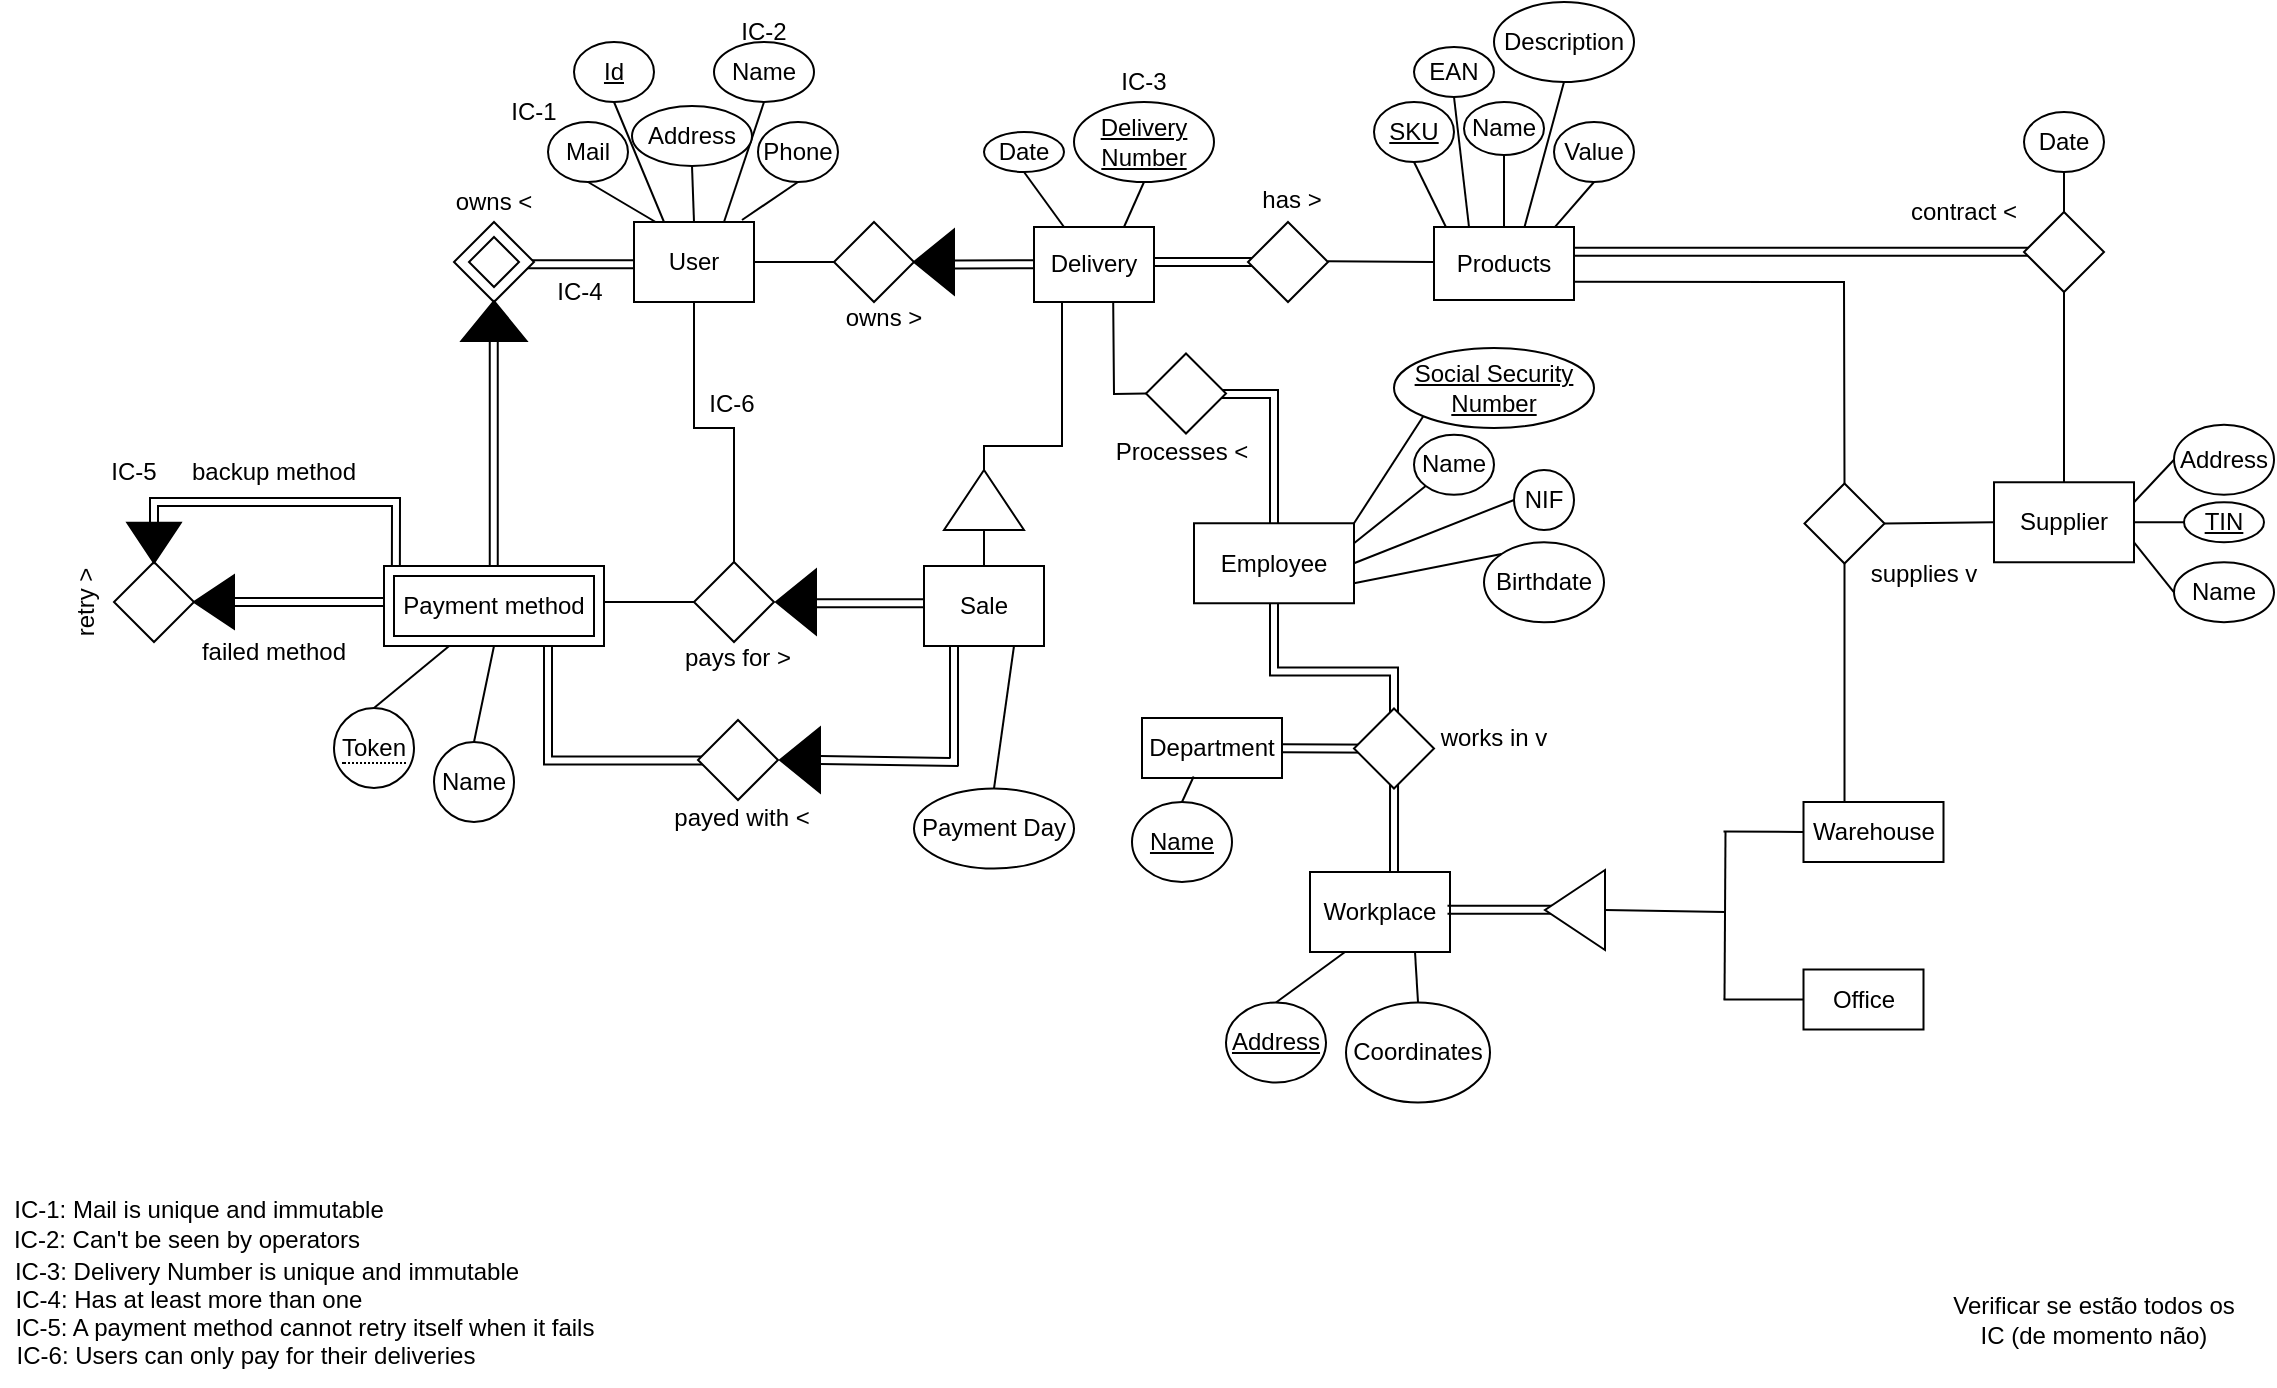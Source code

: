 <mxfile version="21.3.0" type="github">
  <diagram id="R2lEEEUBdFMjLlhIrx00" name="Page-1">
    <mxGraphModel dx="1161" dy="696" grid="1" gridSize="10" guides="1" tooltips="1" connect="1" arrows="1" fold="1" page="1" pageScale="1" pageWidth="1169" pageHeight="827" math="0" shadow="0" extFonts="Permanent Marker^https://fonts.googleapis.com/css?family=Permanent+Marker">
      <root>
        <mxCell id="0" />
        <mxCell id="1" parent="0" />
        <mxCell id="FprBJVWwfwfLv0C0FUNQ-5" value="" style="endArrow=none;html=1;rounded=0;entryX=0.5;entryY=0;entryDx=0;entryDy=0;shape=link;" edge="1" parent="1" target="ZUrId8Ltw5tMt6VpQhxR-141">
          <mxGeometry width="50" height="50" relative="1" as="geometry">
            <mxPoint x="600" y="226" as="sourcePoint" />
            <mxPoint x="660" y="210" as="targetPoint" />
            <Array as="points">
              <mxPoint x="640" y="226" />
            </Array>
          </mxGeometry>
        </mxCell>
        <mxCell id="kogquihkq_1e7OlsO0tz-12" value="" style="endArrow=none;html=1;rounded=0;exitX=1;exitY=0;exitDx=0;exitDy=0;shape=link;" parent="1" edge="1">
          <mxGeometry relative="1" as="geometry">
            <mxPoint x="790" y="154.91" as="sourcePoint" />
            <mxPoint x="1039.75" y="154.89" as="targetPoint" />
          </mxGeometry>
        </mxCell>
        <mxCell id="w_Vurp3yM-LyXLpynN1f-12" value="" style="endArrow=none;html=1;rounded=0;entryX=0.5;entryY=0;entryDx=0;entryDy=0;exitX=0.425;exitY=0.734;exitDx=0;exitDy=0;exitPerimeter=0;shape=link;" parent="1" edge="1">
          <mxGeometry relative="1" as="geometry">
            <mxPoint x="640" y="319.74" as="sourcePoint" />
            <mxPoint x="700" y="388" as="targetPoint" />
            <Array as="points">
              <mxPoint x="640" y="364.75" />
              <mxPoint x="700" y="364.75" />
            </Array>
          </mxGeometry>
        </mxCell>
        <mxCell id="w_Vurp3yM-LyXLpynN1f-20" value="" style="endArrow=none;html=1;rounded=0;entryX=0;entryY=1;entryDx=0;entryDy=0;exitX=1;exitY=0;exitDx=0;exitDy=0;" parent="1" source="ZUrId8Ltw5tMt6VpQhxR-141" target="w_Vurp3yM-LyXLpynN1f-19" edge="1">
          <mxGeometry relative="1" as="geometry">
            <mxPoint x="610" y="400" as="sourcePoint" />
            <mxPoint x="770" y="400" as="targetPoint" />
          </mxGeometry>
        </mxCell>
        <mxCell id="w_Vurp3yM-LyXLpynN1f-14" value="" style="endArrow=none;html=1;rounded=0;entryX=0.5;entryY=0.35;entryDx=0;entryDy=0;exitX=1;exitY=0.5;exitDx=0;exitDy=0;entryPerimeter=0;shape=link;" parent="1" edge="1">
          <mxGeometry relative="1" as="geometry">
            <mxPoint x="644" y="403.13" as="sourcePoint" />
            <mxPoint x="700" y="403.38" as="targetPoint" />
          </mxGeometry>
        </mxCell>
        <mxCell id="w_Vurp3yM-LyXLpynN1f-11" value="" style="endArrow=none;html=1;rounded=0;exitX=0.514;exitY=0.125;exitDx=0;exitDy=0;exitPerimeter=0;entryX=0.5;entryY=1;entryDx=0;entryDy=0;shape=link;" parent="1" edge="1">
          <mxGeometry relative="1" as="geometry">
            <mxPoint x="700" y="470.13" as="sourcePoint" />
            <mxPoint x="700.02" y="416.38" as="targetPoint" />
          </mxGeometry>
        </mxCell>
        <mxCell id="w_Vurp3yM-LyXLpynN1f-8" value="" style="endArrow=none;html=1;rounded=0;entryX=0.5;entryY=1;entryDx=0;entryDy=0;exitX=0.293;exitY=0.725;exitDx=0;exitDy=0;exitPerimeter=0;" parent="1" source="ZUrId8Ltw5tMt6VpQhxR-130" target="w_Vurp3yM-LyXLpynN1f-2" edge="1">
          <mxGeometry relative="1" as="geometry">
            <mxPoint x="-100" y="661.75" as="sourcePoint" />
            <mxPoint x="60" y="661.75" as="targetPoint" />
          </mxGeometry>
        </mxCell>
        <mxCell id="ZUrId8Ltw5tMt6VpQhxR-23" value="" style="endArrow=none;html=1;rounded=0;entryX=0.5;entryY=0;entryDx=0;entryDy=0;" parent="1" target="FprBJVWwfwfLv0C0FUNQ-7" edge="1">
          <mxGeometry relative="1" as="geometry">
            <mxPoint x="230" y="350" as="sourcePoint" />
            <mxPoint x="197.142" y="400.858" as="targetPoint" />
          </mxGeometry>
        </mxCell>
        <mxCell id="ZUrId8Ltw5tMt6VpQhxR-85" value="" style="endArrow=none;html=1;rounded=0;shape=link;" parent="1" edge="1" source="FprBJVWwfwfLv0C0FUNQ-1">
          <mxGeometry relative="1" as="geometry">
            <mxPoint x="100" y="330" as="sourcePoint" />
            <mxPoint x="210" y="330" as="targetPoint" />
          </mxGeometry>
        </mxCell>
        <mxCell id="ZUrId8Ltw5tMt6VpQhxR-152" value="" style="endArrow=none;html=1;rounded=0;entryX=0.5;entryY=1;entryDx=0;entryDy=0;" parent="1" target="ZUrId8Ltw5tMt6VpQhxR-1" edge="1">
          <mxGeometry relative="1" as="geometry">
            <mxPoint x="370" y="311" as="sourcePoint" />
            <mxPoint x="350" y="183" as="targetPoint" />
            <Array as="points">
              <mxPoint x="370" y="243" />
              <mxPoint x="350" y="243" />
            </Array>
          </mxGeometry>
        </mxCell>
        <mxCell id="ZUrId8Ltw5tMt6VpQhxR-49" value="" style="endArrow=none;html=1;rounded=0;entryX=1;entryY=0.5;entryDx=0;entryDy=0;" parent="1" target="ZUrId8Ltw5tMt6VpQhxR-50" edge="1">
          <mxGeometry relative="1" as="geometry">
            <mxPoint x="534" y="170" as="sourcePoint" />
            <mxPoint x="500" y="252" as="targetPoint" />
            <Array as="points">
              <mxPoint x="534" y="252" />
              <mxPoint x="495" y="252" />
            </Array>
          </mxGeometry>
        </mxCell>
        <mxCell id="ZUrId8Ltw5tMt6VpQhxR-26" value="" style="endArrow=none;html=1;rounded=0;exitX=1;exitY=1;exitDx=0;exitDy=0;entryX=0;entryY=0.75;entryDx=0;entryDy=0;shape=link;" parent="1" edge="1">
          <mxGeometry relative="1" as="geometry">
            <mxPoint x="260" y="161.13" as="sourcePoint" />
            <mxPoint x="320" y="161.13" as="targetPoint" />
          </mxGeometry>
        </mxCell>
        <mxCell id="ZUrId8Ltw5tMt6VpQhxR-70" value="" style="endArrow=none;html=1;rounded=0;entryX=0;entryY=0.25;entryDx=0;entryDy=0;exitX=0;exitY=0.75;exitDx=0;exitDy=0;shape=link;" parent="1" edge="1">
          <mxGeometry relative="1" as="geometry">
            <mxPoint x="411" y="330.63" as="sourcePoint" />
            <mxPoint x="481" y="330.63" as="targetPoint" />
          </mxGeometry>
        </mxCell>
        <mxCell id="ZUrId8Ltw5tMt6VpQhxR-73" value="" style="endArrow=none;html=1;rounded=0;" parent="1" edge="1">
          <mxGeometry relative="1" as="geometry">
            <mxPoint x="284" y="330" as="sourcePoint" />
            <mxPoint x="352" y="330" as="targetPoint" />
          </mxGeometry>
        </mxCell>
        <mxCell id="ZUrId8Ltw5tMt6VpQhxR-1" value="User" style="whiteSpace=wrap;html=1;align=center;" parent="1" vertex="1">
          <mxGeometry x="320" y="140" width="60" height="40" as="geometry" />
        </mxCell>
        <mxCell id="ZUrId8Ltw5tMt6VpQhxR-3" value="Id" style="ellipse;whiteSpace=wrap;html=1;align=center;fontStyle=4;" parent="1" vertex="1">
          <mxGeometry x="290" y="50" width="40" height="30" as="geometry" />
        </mxCell>
        <mxCell id="ZUrId8Ltw5tMt6VpQhxR-5" value="Phone" style="ellipse;whiteSpace=wrap;html=1;align=center;" parent="1" vertex="1">
          <mxGeometry x="382" y="90" width="40" height="30" as="geometry" />
        </mxCell>
        <mxCell id="ZUrId8Ltw5tMt6VpQhxR-6" value="Name" style="ellipse;whiteSpace=wrap;html=1;align=center;" parent="1" vertex="1">
          <mxGeometry x="360" y="50" width="50" height="30" as="geometry" />
        </mxCell>
        <mxCell id="ZUrId8Ltw5tMt6VpQhxR-13" value="" style="endArrow=none;html=1;rounded=0;exitX=0.5;exitY=1;exitDx=0;exitDy=0;entryX=0.18;entryY=0;entryDx=0;entryDy=0;entryPerimeter=0;" parent="1" source="ZUrId8Ltw5tMt6VpQhxR-15" target="ZUrId8Ltw5tMt6VpQhxR-1" edge="1">
          <mxGeometry relative="1" as="geometry">
            <mxPoint x="280" y="90" as="sourcePoint" />
            <mxPoint x="710" y="310" as="targetPoint" />
          </mxGeometry>
        </mxCell>
        <mxCell id="ZUrId8Ltw5tMt6VpQhxR-14" value="" style="endArrow=none;html=1;rounded=0;exitX=0.5;exitY=1;exitDx=0;exitDy=0;entryX=0.25;entryY=0;entryDx=0;entryDy=0;" parent="1" source="ZUrId8Ltw5tMt6VpQhxR-3" target="ZUrId8Ltw5tMt6VpQhxR-1" edge="1">
          <mxGeometry relative="1" as="geometry">
            <mxPoint x="550" y="310" as="sourcePoint" />
            <mxPoint x="710" y="310" as="targetPoint" />
          </mxGeometry>
        </mxCell>
        <mxCell id="ZUrId8Ltw5tMt6VpQhxR-15" value="Mail" style="ellipse;whiteSpace=wrap;html=1;align=center;fontStyle=0;" parent="1" vertex="1">
          <mxGeometry x="277" y="90" width="40" height="30" as="geometry" />
        </mxCell>
        <mxCell id="ZUrId8Ltw5tMt6VpQhxR-16" value="" style="endArrow=none;html=1;rounded=0;exitX=0.5;exitY=1;exitDx=0;exitDy=0;entryX=0.75;entryY=0;entryDx=0;entryDy=0;" parent="1" source="ZUrId8Ltw5tMt6VpQhxR-6" target="ZUrId8Ltw5tMt6VpQhxR-1" edge="1">
          <mxGeometry relative="1" as="geometry">
            <mxPoint x="550" y="310" as="sourcePoint" />
            <mxPoint x="710" y="310" as="targetPoint" />
          </mxGeometry>
        </mxCell>
        <mxCell id="ZUrId8Ltw5tMt6VpQhxR-2" value="Address" style="ellipse;whiteSpace=wrap;html=1;align=center;" parent="1" vertex="1">
          <mxGeometry x="319" y="82" width="60" height="30" as="geometry" />
        </mxCell>
        <mxCell id="ZUrId8Ltw5tMt6VpQhxR-17" value="" style="endArrow=none;html=1;rounded=0;exitX=0.5;exitY=0;exitDx=0;exitDy=0;entryX=0.5;entryY=1;entryDx=0;entryDy=0;" parent="1" source="ZUrId8Ltw5tMt6VpQhxR-1" target="ZUrId8Ltw5tMt6VpQhxR-2" edge="1">
          <mxGeometry relative="1" as="geometry">
            <mxPoint x="550" y="310" as="sourcePoint" />
            <mxPoint x="710" y="310" as="targetPoint" />
          </mxGeometry>
        </mxCell>
        <mxCell id="ZUrId8Ltw5tMt6VpQhxR-18" value="" style="endArrow=none;html=1;rounded=0;exitX=0.5;exitY=1;exitDx=0;exitDy=0;entryX=0.9;entryY=-0.025;entryDx=0;entryDy=0;entryPerimeter=0;" parent="1" source="ZUrId8Ltw5tMt6VpQhxR-5" target="ZUrId8Ltw5tMt6VpQhxR-1" edge="1">
          <mxGeometry relative="1" as="geometry">
            <mxPoint x="550" y="310" as="sourcePoint" />
            <mxPoint x="710" y="310" as="targetPoint" />
          </mxGeometry>
        </mxCell>
        <mxCell id="ZUrId8Ltw5tMt6VpQhxR-20" value="Name" style="ellipse;whiteSpace=wrap;html=1;align=center;" parent="1" vertex="1">
          <mxGeometry x="220" y="400" width="40" height="40" as="geometry" />
        </mxCell>
        <mxCell id="ZUrId8Ltw5tMt6VpQhxR-22" value="" style="endArrow=none;html=1;rounded=0;exitX=0.5;exitY=0;exitDx=0;exitDy=0;entryX=0.5;entryY=1;entryDx=0;entryDy=0;" parent="1" source="ZUrId8Ltw5tMt6VpQhxR-20" edge="1">
          <mxGeometry relative="1" as="geometry">
            <mxPoint x="350" y="334.5" as="sourcePoint" />
            <mxPoint x="250" y="352" as="targetPoint" />
          </mxGeometry>
        </mxCell>
        <mxCell id="ZUrId8Ltw5tMt6VpQhxR-24" value="" style="shape=rhombus;perimeter=rhombusPerimeter;whiteSpace=wrap;html=1;align=center;" parent="1" vertex="1">
          <mxGeometry x="230" y="140" width="40" height="40" as="geometry" />
        </mxCell>
        <mxCell id="ZUrId8Ltw5tMt6VpQhxR-29" value="" style="triangle;whiteSpace=wrap;html=1;fillColor=#000000;rotation=-90;" parent="1" vertex="1">
          <mxGeometry x="240" y="173.25" width="20" height="32.5" as="geometry" />
        </mxCell>
        <mxCell id="ZUrId8Ltw5tMt6VpQhxR-30" value="" style="endArrow=none;html=1;rounded=0;shape=link;" parent="1" edge="1">
          <mxGeometry relative="1" as="geometry">
            <mxPoint x="249.88" y="312" as="sourcePoint" />
            <mxPoint x="249.88" y="200" as="targetPoint" />
          </mxGeometry>
        </mxCell>
        <mxCell id="ZUrId8Ltw5tMt6VpQhxR-33" value="" style="endArrow=none;html=1;rounded=0;exitX=1;exitY=0.5;exitDx=0;exitDy=0;entryX=0;entryY=0.5;entryDx=0;entryDy=0;" parent="1" source="ZUrId8Ltw5tMt6VpQhxR-1" target="ZUrId8Ltw5tMt6VpQhxR-34" edge="1">
          <mxGeometry relative="1" as="geometry">
            <mxPoint x="420" y="162" as="sourcePoint" />
            <mxPoint x="480" y="160" as="targetPoint" />
          </mxGeometry>
        </mxCell>
        <mxCell id="ZUrId8Ltw5tMt6VpQhxR-34" value="" style="shape=rhombus;perimeter=rhombusPerimeter;whiteSpace=wrap;html=1;align=center;" parent="1" vertex="1">
          <mxGeometry x="420" y="140" width="40" height="40" as="geometry" />
        </mxCell>
        <mxCell id="ZUrId8Ltw5tMt6VpQhxR-37" value="Delivery" style="whiteSpace=wrap;html=1;align=center;" parent="1" vertex="1">
          <mxGeometry x="520" y="142.5" width="60" height="37.5" as="geometry" />
        </mxCell>
        <mxCell id="ZUrId8Ltw5tMt6VpQhxR-41" value="f" style="triangle;whiteSpace=wrap;html=1;fillColor=#000000;rotation=-180;" parent="1" vertex="1">
          <mxGeometry x="460" y="143.75" width="20" height="32.5" as="geometry" />
        </mxCell>
        <mxCell id="ZUrId8Ltw5tMt6VpQhxR-42" value="" style="endArrow=none;html=1;rounded=0;entryX=0;entryY=0.25;entryDx=0;entryDy=0;shape=link;" parent="1" edge="1">
          <mxGeometry relative="1" as="geometry">
            <mxPoint x="520" y="161.15" as="sourcePoint" />
            <mxPoint x="480" y="161.275" as="targetPoint" />
          </mxGeometry>
        </mxCell>
        <mxCell id="ZUrId8Ltw5tMt6VpQhxR-44" value="Date" style="ellipse;whiteSpace=wrap;html=1;align=center;" parent="1" vertex="1">
          <mxGeometry x="495" y="95" width="40" height="20" as="geometry" />
        </mxCell>
        <mxCell id="ZUrId8Ltw5tMt6VpQhxR-45" value="Delivery Number" style="ellipse;whiteSpace=wrap;html=1;align=center;fontStyle=4;" parent="1" vertex="1">
          <mxGeometry x="540" y="80" width="70" height="40" as="geometry" />
        </mxCell>
        <mxCell id="ZUrId8Ltw5tMt6VpQhxR-46" value="" style="endArrow=none;html=1;rounded=0;exitX=0.5;exitY=1;exitDx=0;exitDy=0;entryX=0.25;entryY=0;entryDx=0;entryDy=0;" parent="1" source="ZUrId8Ltw5tMt6VpQhxR-44" target="ZUrId8Ltw5tMt6VpQhxR-37" edge="1">
          <mxGeometry relative="1" as="geometry">
            <mxPoint x="430" y="250" as="sourcePoint" />
            <mxPoint x="590" y="250" as="targetPoint" />
          </mxGeometry>
        </mxCell>
        <mxCell id="ZUrId8Ltw5tMt6VpQhxR-48" value="" style="endArrow=none;html=1;rounded=0;exitX=0.5;exitY=1;exitDx=0;exitDy=0;entryX=0.75;entryY=0;entryDx=0;entryDy=0;" parent="1" source="ZUrId8Ltw5tMt6VpQhxR-45" target="ZUrId8Ltw5tMt6VpQhxR-37" edge="1">
          <mxGeometry relative="1" as="geometry">
            <mxPoint x="430" y="250" as="sourcePoint" />
            <mxPoint x="590" y="250" as="targetPoint" />
          </mxGeometry>
        </mxCell>
        <mxCell id="ZUrId8Ltw5tMt6VpQhxR-50" value="" style="triangle;whiteSpace=wrap;html=1;rotation=-90;" parent="1" vertex="1">
          <mxGeometry x="480" y="259" width="30" height="40" as="geometry" />
        </mxCell>
        <mxCell id="ZUrId8Ltw5tMt6VpQhxR-54" value="Sale" style="whiteSpace=wrap;html=1;align=center;" parent="1" vertex="1">
          <mxGeometry x="465" y="312" width="60" height="40" as="geometry" />
        </mxCell>
        <mxCell id="ZUrId8Ltw5tMt6VpQhxR-59" value="" style="endArrow=none;html=1;rounded=0;entryX=0;entryY=0.5;entryDx=0;entryDy=0;exitX=0.5;exitY=0;exitDx=0;exitDy=0;" parent="1" source="ZUrId8Ltw5tMt6VpQhxR-54" target="ZUrId8Ltw5tMt6VpQhxR-50" edge="1">
          <mxGeometry relative="1" as="geometry">
            <mxPoint x="440" y="292" as="sourcePoint" />
            <mxPoint x="600" y="292" as="targetPoint" />
          </mxGeometry>
        </mxCell>
        <mxCell id="ZUrId8Ltw5tMt6VpQhxR-60" value="Payment Day" style="ellipse;whiteSpace=wrap;html=1;align=center;" parent="1" vertex="1">
          <mxGeometry x="460" y="423.25" width="80" height="40" as="geometry" />
        </mxCell>
        <mxCell id="ZUrId8Ltw5tMt6VpQhxR-62" value="" style="endArrow=none;html=1;rounded=0;entryX=0.5;entryY=0;entryDx=0;entryDy=0;exitX=0.75;exitY=1;exitDx=0;exitDy=0;" parent="1" source="ZUrId8Ltw5tMt6VpQhxR-54" target="ZUrId8Ltw5tMt6VpQhxR-60" edge="1">
          <mxGeometry relative="1" as="geometry">
            <mxPoint x="440" y="292" as="sourcePoint" />
            <mxPoint x="600" y="292" as="targetPoint" />
          </mxGeometry>
        </mxCell>
        <mxCell id="ZUrId8Ltw5tMt6VpQhxR-64" value="IC-1" style="text;html=1;strokeColor=none;fillColor=none;align=center;verticalAlign=middle;whiteSpace=wrap;rounded=0;" parent="1" vertex="1">
          <mxGeometry x="240" y="70" width="60" height="30" as="geometry" />
        </mxCell>
        <mxCell id="ZUrId8Ltw5tMt6VpQhxR-65" value="IC-2" style="text;html=1;strokeColor=none;fillColor=none;align=center;verticalAlign=middle;whiteSpace=wrap;rounded=0;" parent="1" vertex="1">
          <mxGeometry x="355" y="30" width="60" height="30" as="geometry" />
        </mxCell>
        <mxCell id="ZUrId8Ltw5tMt6VpQhxR-67" value="" style="shape=rhombus;perimeter=rhombusPerimeter;whiteSpace=wrap;html=1;align=center;" parent="1" vertex="1">
          <mxGeometry x="350" y="310" width="40" height="40" as="geometry" />
        </mxCell>
        <mxCell id="ZUrId8Ltw5tMt6VpQhxR-69" value="f" style="triangle;whiteSpace=wrap;html=1;fillColor=#000000;rotation=-180;" parent="1" vertex="1">
          <mxGeometry x="391" y="313.75" width="20" height="32.5" as="geometry" />
        </mxCell>
        <mxCell id="ZUrId8Ltw5tMt6VpQhxR-76" value="" style="shape=rhombus;perimeter=rhombusPerimeter;whiteSpace=wrap;html=1;align=center;" parent="1" vertex="1">
          <mxGeometry x="60" y="310" width="40" height="40" as="geometry" />
        </mxCell>
        <mxCell id="ZUrId8Ltw5tMt6VpQhxR-77" value="" style="endArrow=none;html=1;rounded=0;shape=link;entryX=0.054;entryY=0.002;entryDx=0;entryDy=0;entryPerimeter=0;" parent="1" target="FprBJVWwfwfLv0C0FUNQ-4" edge="1">
          <mxGeometry relative="1" as="geometry">
            <mxPoint x="80" y="300" as="sourcePoint" />
            <mxPoint x="201" y="303" as="targetPoint" />
            <Array as="points">
              <mxPoint x="80" y="280" />
              <mxPoint x="201" y="280" />
            </Array>
          </mxGeometry>
        </mxCell>
        <mxCell id="ZUrId8Ltw5tMt6VpQhxR-86" value="IC-3" style="text;html=1;strokeColor=none;fillColor=none;align=center;verticalAlign=middle;whiteSpace=wrap;rounded=0;" parent="1" vertex="1">
          <mxGeometry x="545" y="55" width="60" height="30" as="geometry" />
        </mxCell>
        <mxCell id="ZUrId8Ltw5tMt6VpQhxR-87" value="owns &amp;gt;" style="text;html=1;strokeColor=none;fillColor=none;align=center;verticalAlign=middle;whiteSpace=wrap;rounded=0;" parent="1" vertex="1">
          <mxGeometry x="415" y="173" width="60" height="30" as="geometry" />
        </mxCell>
        <mxCell id="ZUrId8Ltw5tMt6VpQhxR-88" value="owns &amp;lt;" style="text;html=1;strokeColor=none;fillColor=none;align=center;verticalAlign=middle;whiteSpace=wrap;rounded=0;" parent="1" vertex="1">
          <mxGeometry x="220" y="115" width="60" height="30" as="geometry" />
        </mxCell>
        <mxCell id="ZUrId8Ltw5tMt6VpQhxR-89" value="pays for &amp;gt;" style="text;html=1;strokeColor=none;fillColor=none;align=center;verticalAlign=middle;whiteSpace=wrap;rounded=0;" parent="1" vertex="1">
          <mxGeometry x="332" y="343.25" width="80" height="30" as="geometry" />
        </mxCell>
        <mxCell id="ZUrId8Ltw5tMt6VpQhxR-90" value="IC-4" style="text;html=1;strokeColor=none;fillColor=none;align=center;verticalAlign=middle;whiteSpace=wrap;rounded=0;" parent="1" vertex="1">
          <mxGeometry x="262.5" y="160" width="60" height="30" as="geometry" />
        </mxCell>
        <mxCell id="ZUrId8Ltw5tMt6VpQhxR-92" value="" style="endArrow=none;html=1;rounded=0;shape=link;" parent="1" edge="1">
          <mxGeometry relative="1" as="geometry">
            <mxPoint x="580" y="160" as="sourcePoint" />
            <mxPoint x="630" y="160" as="targetPoint" />
          </mxGeometry>
        </mxCell>
        <mxCell id="ZUrId8Ltw5tMt6VpQhxR-93" value="" style="shape=rhombus;perimeter=rhombusPerimeter;whiteSpace=wrap;html=1;align=center;" parent="1" vertex="1">
          <mxGeometry x="627" y="140" width="40" height="40" as="geometry" />
        </mxCell>
        <mxCell id="ZUrId8Ltw5tMt6VpQhxR-94" value="" style="endArrow=none;html=1;rounded=0;" parent="1" edge="1">
          <mxGeometry relative="1" as="geometry">
            <mxPoint x="667" y="159.6" as="sourcePoint" />
            <mxPoint x="720" y="160" as="targetPoint" />
          </mxGeometry>
        </mxCell>
        <mxCell id="ZUrId8Ltw5tMt6VpQhxR-95" value="has &amp;gt;" style="text;html=1;strokeColor=none;fillColor=none;align=center;verticalAlign=middle;whiteSpace=wrap;rounded=0;" parent="1" vertex="1">
          <mxGeometry x="619" y="113.5" width="60" height="30" as="geometry" />
        </mxCell>
        <mxCell id="ZUrId8Ltw5tMt6VpQhxR-96" value="Products" style="whiteSpace=wrap;html=1;align=center;" parent="1" vertex="1">
          <mxGeometry x="720" y="142.5" width="70" height="36.5" as="geometry" />
        </mxCell>
        <mxCell id="ZUrId8Ltw5tMt6VpQhxR-97" value="SKU" style="ellipse;whiteSpace=wrap;html=1;align=center;fontStyle=4;" parent="1" vertex="1">
          <mxGeometry x="690" y="80" width="40" height="30" as="geometry" />
        </mxCell>
        <mxCell id="ZUrId8Ltw5tMt6VpQhxR-98" value="EAN" style="ellipse;whiteSpace=wrap;html=1;align=center;" parent="1" vertex="1">
          <mxGeometry x="710" y="52.5" width="40" height="25" as="geometry" />
        </mxCell>
        <mxCell id="ZUrId8Ltw5tMt6VpQhxR-99" value="Description" style="ellipse;whiteSpace=wrap;html=1;align=center;" parent="1" vertex="1">
          <mxGeometry x="750" y="30" width="70" height="40" as="geometry" />
        </mxCell>
        <mxCell id="ZUrId8Ltw5tMt6VpQhxR-101" value="Name" style="ellipse;whiteSpace=wrap;html=1;align=center;" parent="1" vertex="1">
          <mxGeometry x="735" y="80" width="40" height="26.5" as="geometry" />
        </mxCell>
        <mxCell id="ZUrId8Ltw5tMt6VpQhxR-102" value="" style="endArrow=none;html=1;rounded=0;entryX=0.5;entryY=1;entryDx=0;entryDy=0;exitX=0.086;exitY=0.003;exitDx=0;exitDy=0;exitPerimeter=0;" parent="1" source="ZUrId8Ltw5tMt6VpQhxR-96" target="ZUrId8Ltw5tMt6VpQhxR-97" edge="1">
          <mxGeometry relative="1" as="geometry">
            <mxPoint x="440" y="210" as="sourcePoint" />
            <mxPoint x="600" y="210" as="targetPoint" />
          </mxGeometry>
        </mxCell>
        <mxCell id="ZUrId8Ltw5tMt6VpQhxR-103" value="" style="endArrow=none;html=1;rounded=0;entryX=0.5;entryY=1;entryDx=0;entryDy=0;exitX=0.25;exitY=0;exitDx=0;exitDy=0;" parent="1" source="ZUrId8Ltw5tMt6VpQhxR-96" target="ZUrId8Ltw5tMt6VpQhxR-98" edge="1">
          <mxGeometry relative="1" as="geometry">
            <mxPoint x="440" y="210" as="sourcePoint" />
            <mxPoint x="600" y="210" as="targetPoint" />
          </mxGeometry>
        </mxCell>
        <mxCell id="ZUrId8Ltw5tMt6VpQhxR-104" value="" style="endArrow=none;html=1;rounded=0;entryX=0.5;entryY=1;entryDx=0;entryDy=0;exitX=0.5;exitY=0;exitDx=0;exitDy=0;" parent="1" source="ZUrId8Ltw5tMt6VpQhxR-96" target="ZUrId8Ltw5tMt6VpQhxR-101" edge="1">
          <mxGeometry relative="1" as="geometry">
            <mxPoint x="755" y="140" as="sourcePoint" />
            <mxPoint x="600" y="210" as="targetPoint" />
          </mxGeometry>
        </mxCell>
        <mxCell id="ZUrId8Ltw5tMt6VpQhxR-106" value="" style="endArrow=none;html=1;rounded=0;entryX=0.5;entryY=1;entryDx=0;entryDy=0;exitX=0.646;exitY=0.003;exitDx=0;exitDy=0;exitPerimeter=0;" parent="1" source="ZUrId8Ltw5tMt6VpQhxR-96" target="ZUrId8Ltw5tMt6VpQhxR-99" edge="1">
          <mxGeometry relative="1" as="geometry">
            <mxPoint x="440" y="210" as="sourcePoint" />
            <mxPoint x="600" y="210" as="targetPoint" />
          </mxGeometry>
        </mxCell>
        <mxCell id="ZUrId8Ltw5tMt6VpQhxR-100" value="Value" style="ellipse;whiteSpace=wrap;html=1;align=center;" parent="1" vertex="1">
          <mxGeometry x="780" y="90" width="40" height="30" as="geometry" />
        </mxCell>
        <mxCell id="ZUrId8Ltw5tMt6VpQhxR-107" value="" style="endArrow=none;html=1;rounded=0;entryX=0.5;entryY=1;entryDx=0;entryDy=0;exitX=0.863;exitY=0.003;exitDx=0;exitDy=0;exitPerimeter=0;" parent="1" source="ZUrId8Ltw5tMt6VpQhxR-96" target="ZUrId8Ltw5tMt6VpQhxR-100" edge="1">
          <mxGeometry relative="1" as="geometry">
            <mxPoint x="440" y="210" as="sourcePoint" />
            <mxPoint x="600" y="210" as="targetPoint" />
          </mxGeometry>
        </mxCell>
        <mxCell id="ZUrId8Ltw5tMt6VpQhxR-108" value="Supplier" style="whiteSpace=wrap;html=1;align=center;" parent="1" vertex="1">
          <mxGeometry x="1000" y="270.13" width="70" height="40" as="geometry" />
        </mxCell>
        <mxCell id="ZUrId8Ltw5tMt6VpQhxR-109" value="Name" style="ellipse;whiteSpace=wrap;html=1;align=center;" parent="1" vertex="1">
          <mxGeometry x="1090" y="310.13" width="50" height="30" as="geometry" />
        </mxCell>
        <mxCell id="ZUrId8Ltw5tMt6VpQhxR-110" value="Address" style="ellipse;whiteSpace=wrap;html=1;align=center;" parent="1" vertex="1">
          <mxGeometry x="1090" y="241.38" width="50" height="35" as="geometry" />
        </mxCell>
        <mxCell id="ZUrId8Ltw5tMt6VpQhxR-112" value="TIN" style="ellipse;whiteSpace=wrap;html=1;align=center;fontStyle=4;" parent="1" vertex="1">
          <mxGeometry x="1095" y="280.13" width="40" height="20" as="geometry" />
        </mxCell>
        <mxCell id="ZUrId8Ltw5tMt6VpQhxR-113" value="" style="endArrow=none;html=1;rounded=0;entryX=0;entryY=0.5;entryDx=0;entryDy=0;exitX=1;exitY=0.25;exitDx=0;exitDy=0;" parent="1" source="ZUrId8Ltw5tMt6VpQhxR-108" target="ZUrId8Ltw5tMt6VpQhxR-110" edge="1">
          <mxGeometry relative="1" as="geometry">
            <mxPoint x="580" y="361.38" as="sourcePoint" />
            <mxPoint x="740" y="361.38" as="targetPoint" />
          </mxGeometry>
        </mxCell>
        <mxCell id="ZUrId8Ltw5tMt6VpQhxR-114" value="" style="endArrow=none;html=1;rounded=0;entryX=1;entryY=0.5;entryDx=0;entryDy=0;exitX=0;exitY=0.5;exitDx=0;exitDy=0;" parent="1" source="ZUrId8Ltw5tMt6VpQhxR-112" target="ZUrId8Ltw5tMt6VpQhxR-108" edge="1">
          <mxGeometry relative="1" as="geometry">
            <mxPoint x="580" y="361.38" as="sourcePoint" />
            <mxPoint x="740" y="361.38" as="targetPoint" />
          </mxGeometry>
        </mxCell>
        <mxCell id="ZUrId8Ltw5tMt6VpQhxR-115" value="" style="endArrow=none;html=1;rounded=0;entryX=1;entryY=0.75;entryDx=0;entryDy=0;exitX=0;exitY=0.5;exitDx=0;exitDy=0;" parent="1" source="ZUrId8Ltw5tMt6VpQhxR-109" target="ZUrId8Ltw5tMt6VpQhxR-108" edge="1">
          <mxGeometry relative="1" as="geometry">
            <mxPoint x="580" y="361.38" as="sourcePoint" />
            <mxPoint x="740" y="361.38" as="targetPoint" />
          </mxGeometry>
        </mxCell>
        <mxCell id="ZUrId8Ltw5tMt6VpQhxR-116" value="Workplace" style="whiteSpace=wrap;html=1;align=center;" parent="1" vertex="1">
          <mxGeometry x="658" y="465" width="70" height="40" as="geometry" />
        </mxCell>
        <mxCell id="ZUrId8Ltw5tMt6VpQhxR-117" value="" style="endArrow=none;html=1;rounded=0;exitX=0.5;exitY=1;exitDx=0;exitDy=0;shape=link;" parent="1" edge="1">
          <mxGeometry relative="1" as="geometry">
            <mxPoint x="726.75" y="483.9" as="sourcePoint" />
            <mxPoint x="783.25" y="483.9" as="targetPoint" />
          </mxGeometry>
        </mxCell>
        <mxCell id="ZUrId8Ltw5tMt6VpQhxR-118" value="" style="triangle;whiteSpace=wrap;html=1;rotation=-180;" parent="1" vertex="1">
          <mxGeometry x="775.5" y="464" width="30" height="40" as="geometry" />
        </mxCell>
        <mxCell id="ZUrId8Ltw5tMt6VpQhxR-122" value="" style="endArrow=none;html=1;rounded=0;entryX=0;entryY=0.5;entryDx=0;entryDy=0;" parent="1" edge="1">
          <mxGeometry relative="1" as="geometry">
            <mxPoint x="865.5" y="485" as="sourcePoint" />
            <mxPoint x="805.5" y="484" as="targetPoint" />
          </mxGeometry>
        </mxCell>
        <mxCell id="ZUrId8Ltw5tMt6VpQhxR-123" value="" style="endArrow=none;html=1;rounded=0;" parent="1" edge="1">
          <mxGeometry relative="1" as="geometry">
            <mxPoint x="865.75" y="444.75" as="sourcePoint" />
            <mxPoint x="865.25" y="528.75" as="targetPoint" />
          </mxGeometry>
        </mxCell>
        <mxCell id="ZUrId8Ltw5tMt6VpQhxR-126" value="" style="endArrow=none;html=1;rounded=0;" parent="1" edge="1">
          <mxGeometry relative="1" as="geometry">
            <mxPoint x="904.75" y="528.75" as="sourcePoint" />
            <mxPoint x="864.75" y="528.75" as="targetPoint" />
          </mxGeometry>
        </mxCell>
        <mxCell id="ZUrId8Ltw5tMt6VpQhxR-128" value="" style="endArrow=none;html=1;rounded=0;exitX=0;exitY=0.5;exitDx=0;exitDy=0;" parent="1" source="ZUrId8Ltw5tMt6VpQhxR-130" edge="1">
          <mxGeometry relative="1" as="geometry">
            <mxPoint x="764.75" y="594.75" as="sourcePoint" />
            <mxPoint x="864.75" y="444.75" as="targetPoint" />
          </mxGeometry>
        </mxCell>
        <mxCell id="ZUrId8Ltw5tMt6VpQhxR-129" value="Office" style="whiteSpace=wrap;html=1;align=center;" parent="1" vertex="1">
          <mxGeometry x="904.75" y="513.75" width="60" height="30" as="geometry" />
        </mxCell>
        <mxCell id="ZUrId8Ltw5tMt6VpQhxR-130" value="Warehouse" style="whiteSpace=wrap;html=1;align=center;" parent="1" vertex="1">
          <mxGeometry x="904.75" y="430" width="70" height="30" as="geometry" />
        </mxCell>
        <mxCell id="ZUrId8Ltw5tMt6VpQhxR-132" value="retry &amp;gt;" style="text;html=1;strokeColor=none;fillColor=none;align=center;verticalAlign=middle;whiteSpace=wrap;rounded=0;rotation=-90;" parent="1" vertex="1">
          <mxGeometry x="16" y="315" width="60" height="30" as="geometry" />
        </mxCell>
        <mxCell id="ZUrId8Ltw5tMt6VpQhxR-133" value="failed method" style="text;html=1;strokeColor=none;fillColor=none;align=center;verticalAlign=middle;whiteSpace=wrap;rounded=0;fontStyle=0" parent="1" vertex="1">
          <mxGeometry x="100" y="340.13" width="80" height="30" as="geometry" />
        </mxCell>
        <mxCell id="ZUrId8Ltw5tMt6VpQhxR-134" value="backup method" style="text;html=1;strokeColor=none;fillColor=none;align=center;verticalAlign=middle;whiteSpace=wrap;rounded=0;" parent="1" vertex="1">
          <mxGeometry x="95" y="250.13" width="90" height="30" as="geometry" />
        </mxCell>
        <mxCell id="ZUrId8Ltw5tMt6VpQhxR-135" value="IC-5" style="text;html=1;strokeColor=none;fillColor=none;align=center;verticalAlign=middle;whiteSpace=wrap;rounded=0;" parent="1" vertex="1">
          <mxGeometry x="40" y="250.13" width="60" height="30" as="geometry" />
        </mxCell>
        <mxCell id="ZUrId8Ltw5tMt6VpQhxR-141" value="Employee" style="whiteSpace=wrap;html=1;align=center;" parent="1" vertex="1">
          <mxGeometry x="600" y="290.63" width="80" height="40" as="geometry" />
        </mxCell>
        <mxCell id="ZUrId8Ltw5tMt6VpQhxR-142" value="Name" style="ellipse;whiteSpace=wrap;html=1;align=center;" parent="1" vertex="1">
          <mxGeometry x="710" y="246.38" width="40" height="30" as="geometry" />
        </mxCell>
        <mxCell id="ZUrId8Ltw5tMt6VpQhxR-143" value="Birthdate" style="ellipse;whiteSpace=wrap;html=1;align=center;" parent="1" vertex="1">
          <mxGeometry x="745" y="300.13" width="60" height="40" as="geometry" />
        </mxCell>
        <mxCell id="ZUrId8Ltw5tMt6VpQhxR-144" value="Address" style="ellipse;whiteSpace=wrap;html=1;align=center;fontStyle=4" parent="1" vertex="1">
          <mxGeometry x="616" y="530.25" width="50" height="40" as="geometry" />
        </mxCell>
        <mxCell id="ZUrId8Ltw5tMt6VpQhxR-146" value="Coordinates" style="ellipse;whiteSpace=wrap;html=1;align=center;" parent="1" vertex="1">
          <mxGeometry x="676" y="530.25" width="72" height="50" as="geometry" />
        </mxCell>
        <mxCell id="ZUrId8Ltw5tMt6VpQhxR-147" value="" style="endArrow=none;html=1;rounded=0;exitX=0.5;exitY=0;exitDx=0;exitDy=0;entryX=0.25;entryY=1;entryDx=0;entryDy=0;" parent="1" source="ZUrId8Ltw5tMt6VpQhxR-144" target="ZUrId8Ltw5tMt6VpQhxR-116" edge="1">
          <mxGeometry relative="1" as="geometry">
            <mxPoint x="651" y="320.25" as="sourcePoint" />
            <mxPoint x="811" y="320.25" as="targetPoint" />
          </mxGeometry>
        </mxCell>
        <mxCell id="ZUrId8Ltw5tMt6VpQhxR-148" value="" style="endArrow=none;html=1;rounded=0;entryX=0.5;entryY=0;entryDx=0;entryDy=0;exitX=0.75;exitY=1;exitDx=0;exitDy=0;" parent="1" source="ZUrId8Ltw5tMt6VpQhxR-116" target="ZUrId8Ltw5tMt6VpQhxR-146" edge="1">
          <mxGeometry relative="1" as="geometry">
            <mxPoint x="651" y="320.25" as="sourcePoint" />
            <mxPoint x="811" y="320.25" as="targetPoint" />
          </mxGeometry>
        </mxCell>
        <mxCell id="ZUrId8Ltw5tMt6VpQhxR-155" value="IC-6" style="text;html=1;strokeColor=none;fillColor=none;align=center;verticalAlign=middle;whiteSpace=wrap;rounded=0;" parent="1" vertex="1">
          <mxGeometry x="339" y="216.38" width="60" height="30" as="geometry" />
        </mxCell>
        <mxCell id="ZUrId8Ltw5tMt6VpQhxR-156" value="" style="endArrow=none;html=1;rounded=0;entryX=0.25;entryY=1;entryDx=0;entryDy=0;exitX=0;exitY=0.5;exitDx=0;exitDy=0;shape=link;" parent="1" target="ZUrId8Ltw5tMt6VpQhxR-54" edge="1" source="ZUrId8Ltw5tMt6VpQhxR-161">
          <mxGeometry relative="1" as="geometry">
            <mxPoint x="413" y="413.6" as="sourcePoint" />
            <mxPoint x="480" y="363" as="targetPoint" />
            <Array as="points">
              <mxPoint x="480" y="410" />
            </Array>
          </mxGeometry>
        </mxCell>
        <mxCell id="ZUrId8Ltw5tMt6VpQhxR-158" value="" style="endArrow=none;html=1;rounded=0;exitX=0.75;exitY=1;exitDx=0;exitDy=0;shape=link;" parent="1" edge="1">
          <mxGeometry relative="1" as="geometry">
            <mxPoint x="277" y="346.25" as="sourcePoint" />
            <mxPoint x="376" y="409.25" as="targetPoint" />
            <Array as="points">
              <mxPoint x="277" y="409.25" />
            </Array>
          </mxGeometry>
        </mxCell>
        <mxCell id="ZUrId8Ltw5tMt6VpQhxR-160" value="" style="shape=rhombus;perimeter=rhombusPerimeter;whiteSpace=wrap;html=1;align=center;" parent="1" vertex="1">
          <mxGeometry x="352" y="389" width="40" height="40" as="geometry" />
        </mxCell>
        <mxCell id="ZUrId8Ltw5tMt6VpQhxR-161" value="f" style="triangle;whiteSpace=wrap;html=1;fillColor=#000000;rotation=-180;" parent="1" vertex="1">
          <mxGeometry x="393" y="392.75" width="20" height="32.5" as="geometry" />
        </mxCell>
        <mxCell id="ZUrId8Ltw5tMt6VpQhxR-163" value="payed with &amp;lt;" style="text;html=1;strokeColor=none;fillColor=none;align=center;verticalAlign=middle;whiteSpace=wrap;rounded=0;" parent="1" vertex="1">
          <mxGeometry x="339" y="423.25" width="70" height="30" as="geometry" />
        </mxCell>
        <mxCell id="ZUrId8Ltw5tMt6VpQhxR-165" value="" style="shape=rhombus;perimeter=rhombusPerimeter;whiteSpace=wrap;html=1;align=center;" parent="1" vertex="1">
          <mxGeometry x="576" y="205.75" width="40" height="40" as="geometry" />
        </mxCell>
        <mxCell id="ZUrId8Ltw5tMt6VpQhxR-170" value="" style="endArrow=none;html=1;rounded=0;exitX=0.66;exitY=1.005;exitDx=0;exitDy=0;exitPerimeter=0;entryX=0;entryY=0.5;entryDx=0;entryDy=0;" parent="1" source="ZUrId8Ltw5tMt6VpQhxR-37" target="ZUrId8Ltw5tMt6VpQhxR-165" edge="1">
          <mxGeometry relative="1" as="geometry">
            <mxPoint x="470" y="280" as="sourcePoint" />
            <mxPoint x="630" y="280" as="targetPoint" />
            <Array as="points">
              <mxPoint x="560" y="226" />
            </Array>
          </mxGeometry>
        </mxCell>
        <mxCell id="ZUrId8Ltw5tMt6VpQhxR-171" value="" style="endArrow=none;html=1;rounded=0;exitX=1;exitY=0.25;exitDx=0;exitDy=0;entryX=0;entryY=1;entryDx=0;entryDy=0;" parent="1" source="ZUrId8Ltw5tMt6VpQhxR-141" target="ZUrId8Ltw5tMt6VpQhxR-142" edge="1">
          <mxGeometry relative="1" as="geometry">
            <mxPoint x="470" y="280" as="sourcePoint" />
            <mxPoint x="630" y="280" as="targetPoint" />
          </mxGeometry>
        </mxCell>
        <mxCell id="ZUrId8Ltw5tMt6VpQhxR-172" value="" style="endArrow=none;html=1;rounded=0;entryX=1;entryY=0.75;entryDx=0;entryDy=0;exitX=0;exitY=0;exitDx=0;exitDy=0;" parent="1" source="ZUrId8Ltw5tMt6VpQhxR-143" target="ZUrId8Ltw5tMt6VpQhxR-141" edge="1">
          <mxGeometry relative="1" as="geometry">
            <mxPoint x="470" y="280" as="sourcePoint" />
            <mxPoint x="630" y="280" as="targetPoint" />
          </mxGeometry>
        </mxCell>
        <mxCell id="w_Vurp3yM-LyXLpynN1f-2" value="" style="shape=rhombus;perimeter=rhombusPerimeter;whiteSpace=wrap;html=1;align=center;" parent="1" vertex="1">
          <mxGeometry x="905.25" y="270.75" width="40" height="40" as="geometry" />
        </mxCell>
        <mxCell id="w_Vurp3yM-LyXLpynN1f-3" value="Date" style="ellipse;whiteSpace=wrap;html=1;align=center;" parent="1" vertex="1">
          <mxGeometry x="1015" y="85" width="40" height="30" as="geometry" />
        </mxCell>
        <mxCell id="w_Vurp3yM-LyXLpynN1f-4" value="" style="endArrow=none;html=1;rounded=0;exitX=0.5;exitY=1;exitDx=0;exitDy=0;entryX=0.5;entryY=0;entryDx=0;entryDy=0;" parent="1" source="w_Vurp3yM-LyXLpynN1f-3" target="kogquihkq_1e7OlsO0tz-2" edge="1">
          <mxGeometry relative="1" as="geometry">
            <mxPoint x="885.25" y="256.5" as="sourcePoint" />
            <mxPoint x="905.25" y="316.5" as="targetPoint" />
          </mxGeometry>
        </mxCell>
        <mxCell id="w_Vurp3yM-LyXLpynN1f-6" value="" style="endArrow=none;html=1;rounded=0;entryX=0;entryY=0.5;entryDx=0;entryDy=0;exitX=1;exitY=0.5;exitDx=0;exitDy=0;" parent="1" source="w_Vurp3yM-LyXLpynN1f-2" target="ZUrId8Ltw5tMt6VpQhxR-108" edge="1">
          <mxGeometry relative="1" as="geometry">
            <mxPoint x="550" y="381.75" as="sourcePoint" />
            <mxPoint x="710" y="381.75" as="targetPoint" />
          </mxGeometry>
        </mxCell>
        <mxCell id="w_Vurp3yM-LyXLpynN1f-7" value="" style="endArrow=none;html=1;rounded=0;entryX=0.5;entryY=0;entryDx=0;entryDy=0;exitX=1;exitY=0.75;exitDx=0;exitDy=0;" parent="1" source="ZUrId8Ltw5tMt6VpQhxR-96" target="w_Vurp3yM-LyXLpynN1f-2" edge="1">
          <mxGeometry relative="1" as="geometry">
            <mxPoint x="500" y="410" as="sourcePoint" />
            <mxPoint x="660" y="410" as="targetPoint" />
            <Array as="points">
              <mxPoint x="925" y="170" />
            </Array>
          </mxGeometry>
        </mxCell>
        <mxCell id="w_Vurp3yM-LyXLpynN1f-9" value="supplies v" style="text;html=1;strokeColor=none;fillColor=none;align=center;verticalAlign=middle;whiteSpace=wrap;rounded=0;" parent="1" vertex="1">
          <mxGeometry x="930" y="300.63" width="70" height="30" as="geometry" />
        </mxCell>
        <mxCell id="w_Vurp3yM-LyXLpynN1f-10" value="" style="shape=rhombus;perimeter=rhombusPerimeter;whiteSpace=wrap;html=1;align=center;" parent="1" vertex="1">
          <mxGeometry x="680" y="383.25" width="40" height="40" as="geometry" />
        </mxCell>
        <mxCell id="w_Vurp3yM-LyXLpynN1f-13" value="Department" style="whiteSpace=wrap;html=1;align=center;" parent="1" vertex="1">
          <mxGeometry x="574" y="388" width="70" height="30" as="geometry" />
        </mxCell>
        <mxCell id="w_Vurp3yM-LyXLpynN1f-15" value="works in v" style="text;html=1;strokeColor=none;fillColor=none;align=center;verticalAlign=middle;whiteSpace=wrap;rounded=0;rotation=0;" parent="1" vertex="1">
          <mxGeometry x="720" y="383.25" width="60" height="30" as="geometry" />
        </mxCell>
        <mxCell id="w_Vurp3yM-LyXLpynN1f-19" value="Social Security Number" style="ellipse;whiteSpace=wrap;html=1;align=center;fontStyle=4" parent="1" vertex="1">
          <mxGeometry x="700" y="203" width="100" height="40" as="geometry" />
        </mxCell>
        <mxCell id="w_Vurp3yM-LyXLpynN1f-21" value="NIF" style="ellipse;whiteSpace=wrap;html=1;align=center;fontStyle=0;" parent="1" vertex="1">
          <mxGeometry x="760" y="264" width="30" height="30" as="geometry" />
        </mxCell>
        <mxCell id="w_Vurp3yM-LyXLpynN1f-22" value="" style="endArrow=none;html=1;rounded=0;entryX=0;entryY=0.5;entryDx=0;entryDy=0;exitX=1;exitY=0.5;exitDx=0;exitDy=0;" parent="1" source="ZUrId8Ltw5tMt6VpQhxR-141" target="w_Vurp3yM-LyXLpynN1f-21" edge="1">
          <mxGeometry relative="1" as="geometry">
            <mxPoint x="610" y="400" as="sourcePoint" />
            <mxPoint x="770" y="400" as="targetPoint" />
          </mxGeometry>
        </mxCell>
        <mxCell id="w_Vurp3yM-LyXLpynN1f-26" value="Processes &amp;lt;" style="text;html=1;strokeColor=none;fillColor=none;align=center;verticalAlign=middle;whiteSpace=wrap;rounded=0;" parent="1" vertex="1">
          <mxGeometry x="559" y="240.13" width="70" height="30" as="geometry" />
        </mxCell>
        <mxCell id="46TZJhXJYuFMfr_SJ5w2-4" value="IC-3: Delivery Number is unique and&amp;nbsp;immutable" style="text;html=1;strokeColor=none;fillColor=none;align=center;verticalAlign=middle;whiteSpace=wrap;rounded=0;" parent="1" vertex="1">
          <mxGeometry x="4" y="650" width="265" height="30" as="geometry" />
        </mxCell>
        <mxCell id="46TZJhXJYuFMfr_SJ5w2-5" value="IC-1: Mail is unique and&amp;nbsp;immutable" style="text;html=1;strokeColor=none;fillColor=none;align=center;verticalAlign=middle;whiteSpace=wrap;rounded=0;" parent="1" vertex="1">
          <mxGeometry x="5" y="619" width="195" height="30" as="geometry" />
        </mxCell>
        <mxCell id="46TZJhXJYuFMfr_SJ5w2-6" value="IC-2: Can&#39;t be seen by operators" style="text;html=1;strokeColor=none;fillColor=none;align=center;verticalAlign=middle;whiteSpace=wrap;rounded=0;" parent="1" vertex="1">
          <mxGeometry x="4" y="634" width="185" height="30" as="geometry" />
        </mxCell>
        <mxCell id="46TZJhXJYuFMfr_SJ5w2-7" value="IC-4: Has at least more than one" style="text;html=1;strokeColor=none;fillColor=none;align=center;verticalAlign=middle;whiteSpace=wrap;rounded=0;" parent="1" vertex="1">
          <mxGeometry x="5" y="664" width="185" height="30" as="geometry" />
        </mxCell>
        <mxCell id="46TZJhXJYuFMfr_SJ5w2-8" value="IC-5: A payment method cannot retry itself when it fails" style="text;html=1;strokeColor=none;fillColor=none;align=center;verticalAlign=middle;whiteSpace=wrap;rounded=0;" parent="1" vertex="1">
          <mxGeometry x="3" y="678" width="305" height="30" as="geometry" />
        </mxCell>
        <mxCell id="46TZJhXJYuFMfr_SJ5w2-9" value="IC-6: Users can only pay for their deliveries" style="text;html=1;strokeColor=none;fillColor=none;align=center;verticalAlign=middle;whiteSpace=wrap;rounded=0;" parent="1" vertex="1">
          <mxGeometry x="7" y="692" width="238" height="30" as="geometry" />
        </mxCell>
        <mxCell id="46TZJhXJYuFMfr_SJ5w2-18" value="Verificar se estão todos os IC (de momento não)" style="text;html=1;strokeColor=none;fillColor=none;align=center;verticalAlign=middle;whiteSpace=wrap;rounded=0;" parent="1" vertex="1">
          <mxGeometry x="974.75" y="670" width="150" height="38" as="geometry" />
        </mxCell>
        <mxCell id="kogquihkq_1e7OlsO0tz-2" value="" style="shape=rhombus;perimeter=rhombusPerimeter;whiteSpace=wrap;html=1;align=center;fontStyle=1" parent="1" vertex="1">
          <mxGeometry x="1015" y="135" width="40" height="40" as="geometry" />
        </mxCell>
        <mxCell id="kogquihkq_1e7OlsO0tz-3" value="contract &amp;lt;" style="text;html=1;strokeColor=none;fillColor=none;align=center;verticalAlign=middle;whiteSpace=wrap;rounded=0;" parent="1" vertex="1">
          <mxGeometry x="950" y="120" width="70" height="30" as="geometry" />
        </mxCell>
        <mxCell id="kogquihkq_1e7OlsO0tz-5" value="" style="shape=rhombus;perimeter=rhombusPerimeter;whiteSpace=wrap;html=1;align=center;" parent="1" vertex="1">
          <mxGeometry x="237.5" y="147.5" width="25" height="25" as="geometry" />
        </mxCell>
        <mxCell id="kogquihkq_1e7OlsO0tz-7" value="Name" style="ellipse;whiteSpace=wrap;html=1;align=center;fontStyle=4" parent="1" vertex="1">
          <mxGeometry x="569" y="430" width="50" height="40" as="geometry" />
        </mxCell>
        <mxCell id="kogquihkq_1e7OlsO0tz-8" value="" style="endArrow=none;html=1;rounded=0;entryX=0.369;entryY=0.975;entryDx=0;entryDy=0;entryPerimeter=0;exitX=0.5;exitY=0;exitDx=0;exitDy=0;" parent="1" source="kogquihkq_1e7OlsO0tz-7" target="w_Vurp3yM-LyXLpynN1f-13" edge="1">
          <mxGeometry width="50" height="50" relative="1" as="geometry">
            <mxPoint x="540" y="510" as="sourcePoint" />
            <mxPoint x="590" y="460" as="targetPoint" />
          </mxGeometry>
        </mxCell>
        <mxCell id="kogquihkq_1e7OlsO0tz-9" value="" style="endArrow=none;html=1;rounded=0;entryX=0.5;entryY=1;entryDx=0;entryDy=0;exitX=0.5;exitY=0;exitDx=0;exitDy=0;" parent="1" source="ZUrId8Ltw5tMt6VpQhxR-108" target="kogquihkq_1e7OlsO0tz-2" edge="1">
          <mxGeometry width="50" height="50" relative="1" as="geometry">
            <mxPoint x="860" y="190" as="sourcePoint" />
            <mxPoint x="910" y="140" as="targetPoint" />
          </mxGeometry>
        </mxCell>
        <mxCell id="FprBJVWwfwfLv0C0FUNQ-2" value="" style="endArrow=none;html=1;rounded=0;shape=link;exitX=1;exitY=0.5;exitDx=0;exitDy=0;" edge="1" parent="1" source="ZUrId8Ltw5tMt6VpQhxR-76" target="FprBJVWwfwfLv0C0FUNQ-1">
          <mxGeometry relative="1" as="geometry">
            <mxPoint x="100" y="330" as="sourcePoint" />
            <mxPoint x="210" y="330" as="targetPoint" />
          </mxGeometry>
        </mxCell>
        <mxCell id="FprBJVWwfwfLv0C0FUNQ-1" value="" style="triangle;whiteSpace=wrap;html=1;rotation=-180;fillColor=#000000;" vertex="1" parent="1">
          <mxGeometry x="100" y="316.67" width="20" height="26.67" as="geometry" />
        </mxCell>
        <mxCell id="FprBJVWwfwfLv0C0FUNQ-3" value="" style="triangle;whiteSpace=wrap;html=1;rotation=90;fillColor=#000000;" vertex="1" parent="1">
          <mxGeometry x="70" y="287.08" width="20" height="26.67" as="geometry" />
        </mxCell>
        <mxCell id="FprBJVWwfwfLv0C0FUNQ-4" value="Payment method" style="shape=ext;margin=3;double=1;whiteSpace=wrap;html=1;align=center;" vertex="1" parent="1">
          <mxGeometry x="195" y="312" width="110" height="40" as="geometry" />
        </mxCell>
        <mxCell id="FprBJVWwfwfLv0C0FUNQ-7" value="&lt;span style=&quot;border-bottom: 1px dotted&quot;&gt;Token&lt;/span&gt;" style="ellipse;whiteSpace=wrap;html=1;align=center;" vertex="1" parent="1">
          <mxGeometry x="170" y="383" width="40" height="40" as="geometry" />
        </mxCell>
      </root>
    </mxGraphModel>
  </diagram>
</mxfile>
